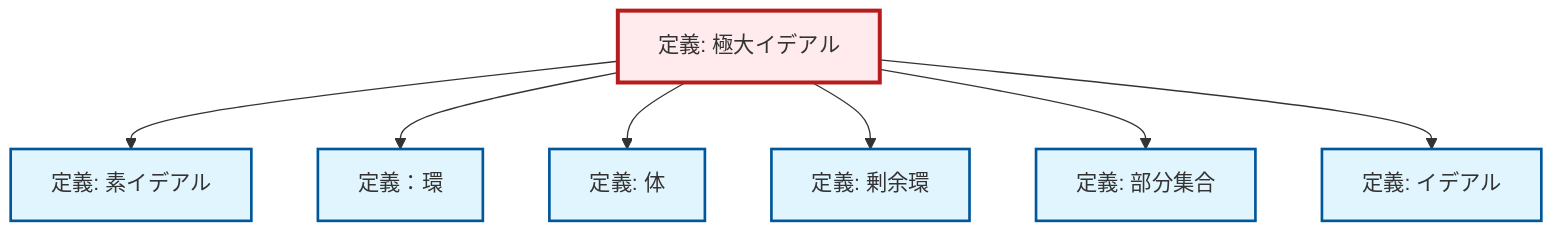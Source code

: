 graph TD
    classDef definition fill:#e1f5fe,stroke:#01579b,stroke-width:2px
    classDef theorem fill:#f3e5f5,stroke:#4a148c,stroke-width:2px
    classDef axiom fill:#fff3e0,stroke:#e65100,stroke-width:2px
    classDef example fill:#e8f5e9,stroke:#1b5e20,stroke-width:2px
    classDef current fill:#ffebee,stroke:#b71c1c,stroke-width:3px
    def-maximal-ideal["定義: 極大イデアル"]:::definition
    def-subset["定義: 部分集合"]:::definition
    def-prime-ideal["定義: 素イデアル"]:::definition
    def-quotient-ring["定義: 剰余環"]:::definition
    def-ideal["定義: イデアル"]:::definition
    def-ring["定義：環"]:::definition
    def-field["定義: 体"]:::definition
    def-maximal-ideal --> def-prime-ideal
    def-maximal-ideal --> def-ring
    def-maximal-ideal --> def-field
    def-maximal-ideal --> def-quotient-ring
    def-maximal-ideal --> def-subset
    def-maximal-ideal --> def-ideal
    class def-maximal-ideal current
